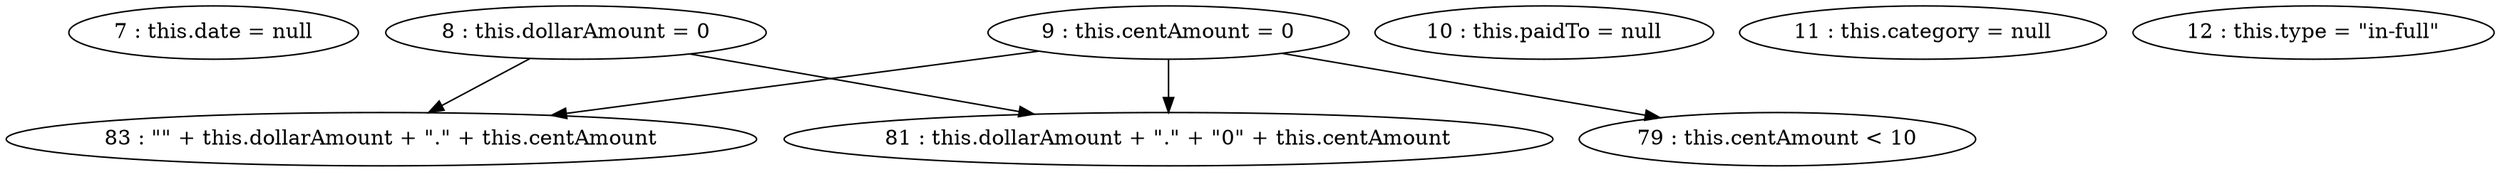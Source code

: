 digraph G {
"7 : this.date = null"
"8 : this.dollarAmount = 0"
"8 : this.dollarAmount = 0" -> "81 : this.dollarAmount + \".\" + \"0\" + this.centAmount"
"8 : this.dollarAmount = 0" -> "83 : \"\" + this.dollarAmount + \".\" + this.centAmount"
"9 : this.centAmount = 0"
"9 : this.centAmount = 0" -> "81 : this.dollarAmount + \".\" + \"0\" + this.centAmount"
"9 : this.centAmount = 0" -> "83 : \"\" + this.dollarAmount + \".\" + this.centAmount"
"9 : this.centAmount = 0" -> "79 : this.centAmount < 10"
"10 : this.paidTo = null"
"11 : this.category = null"
"12 : this.type = \"in-full\""
"79 : this.centAmount < 10"
"81 : this.dollarAmount + \".\" + \"0\" + this.centAmount"
"83 : \"\" + this.dollarAmount + \".\" + this.centAmount"
}